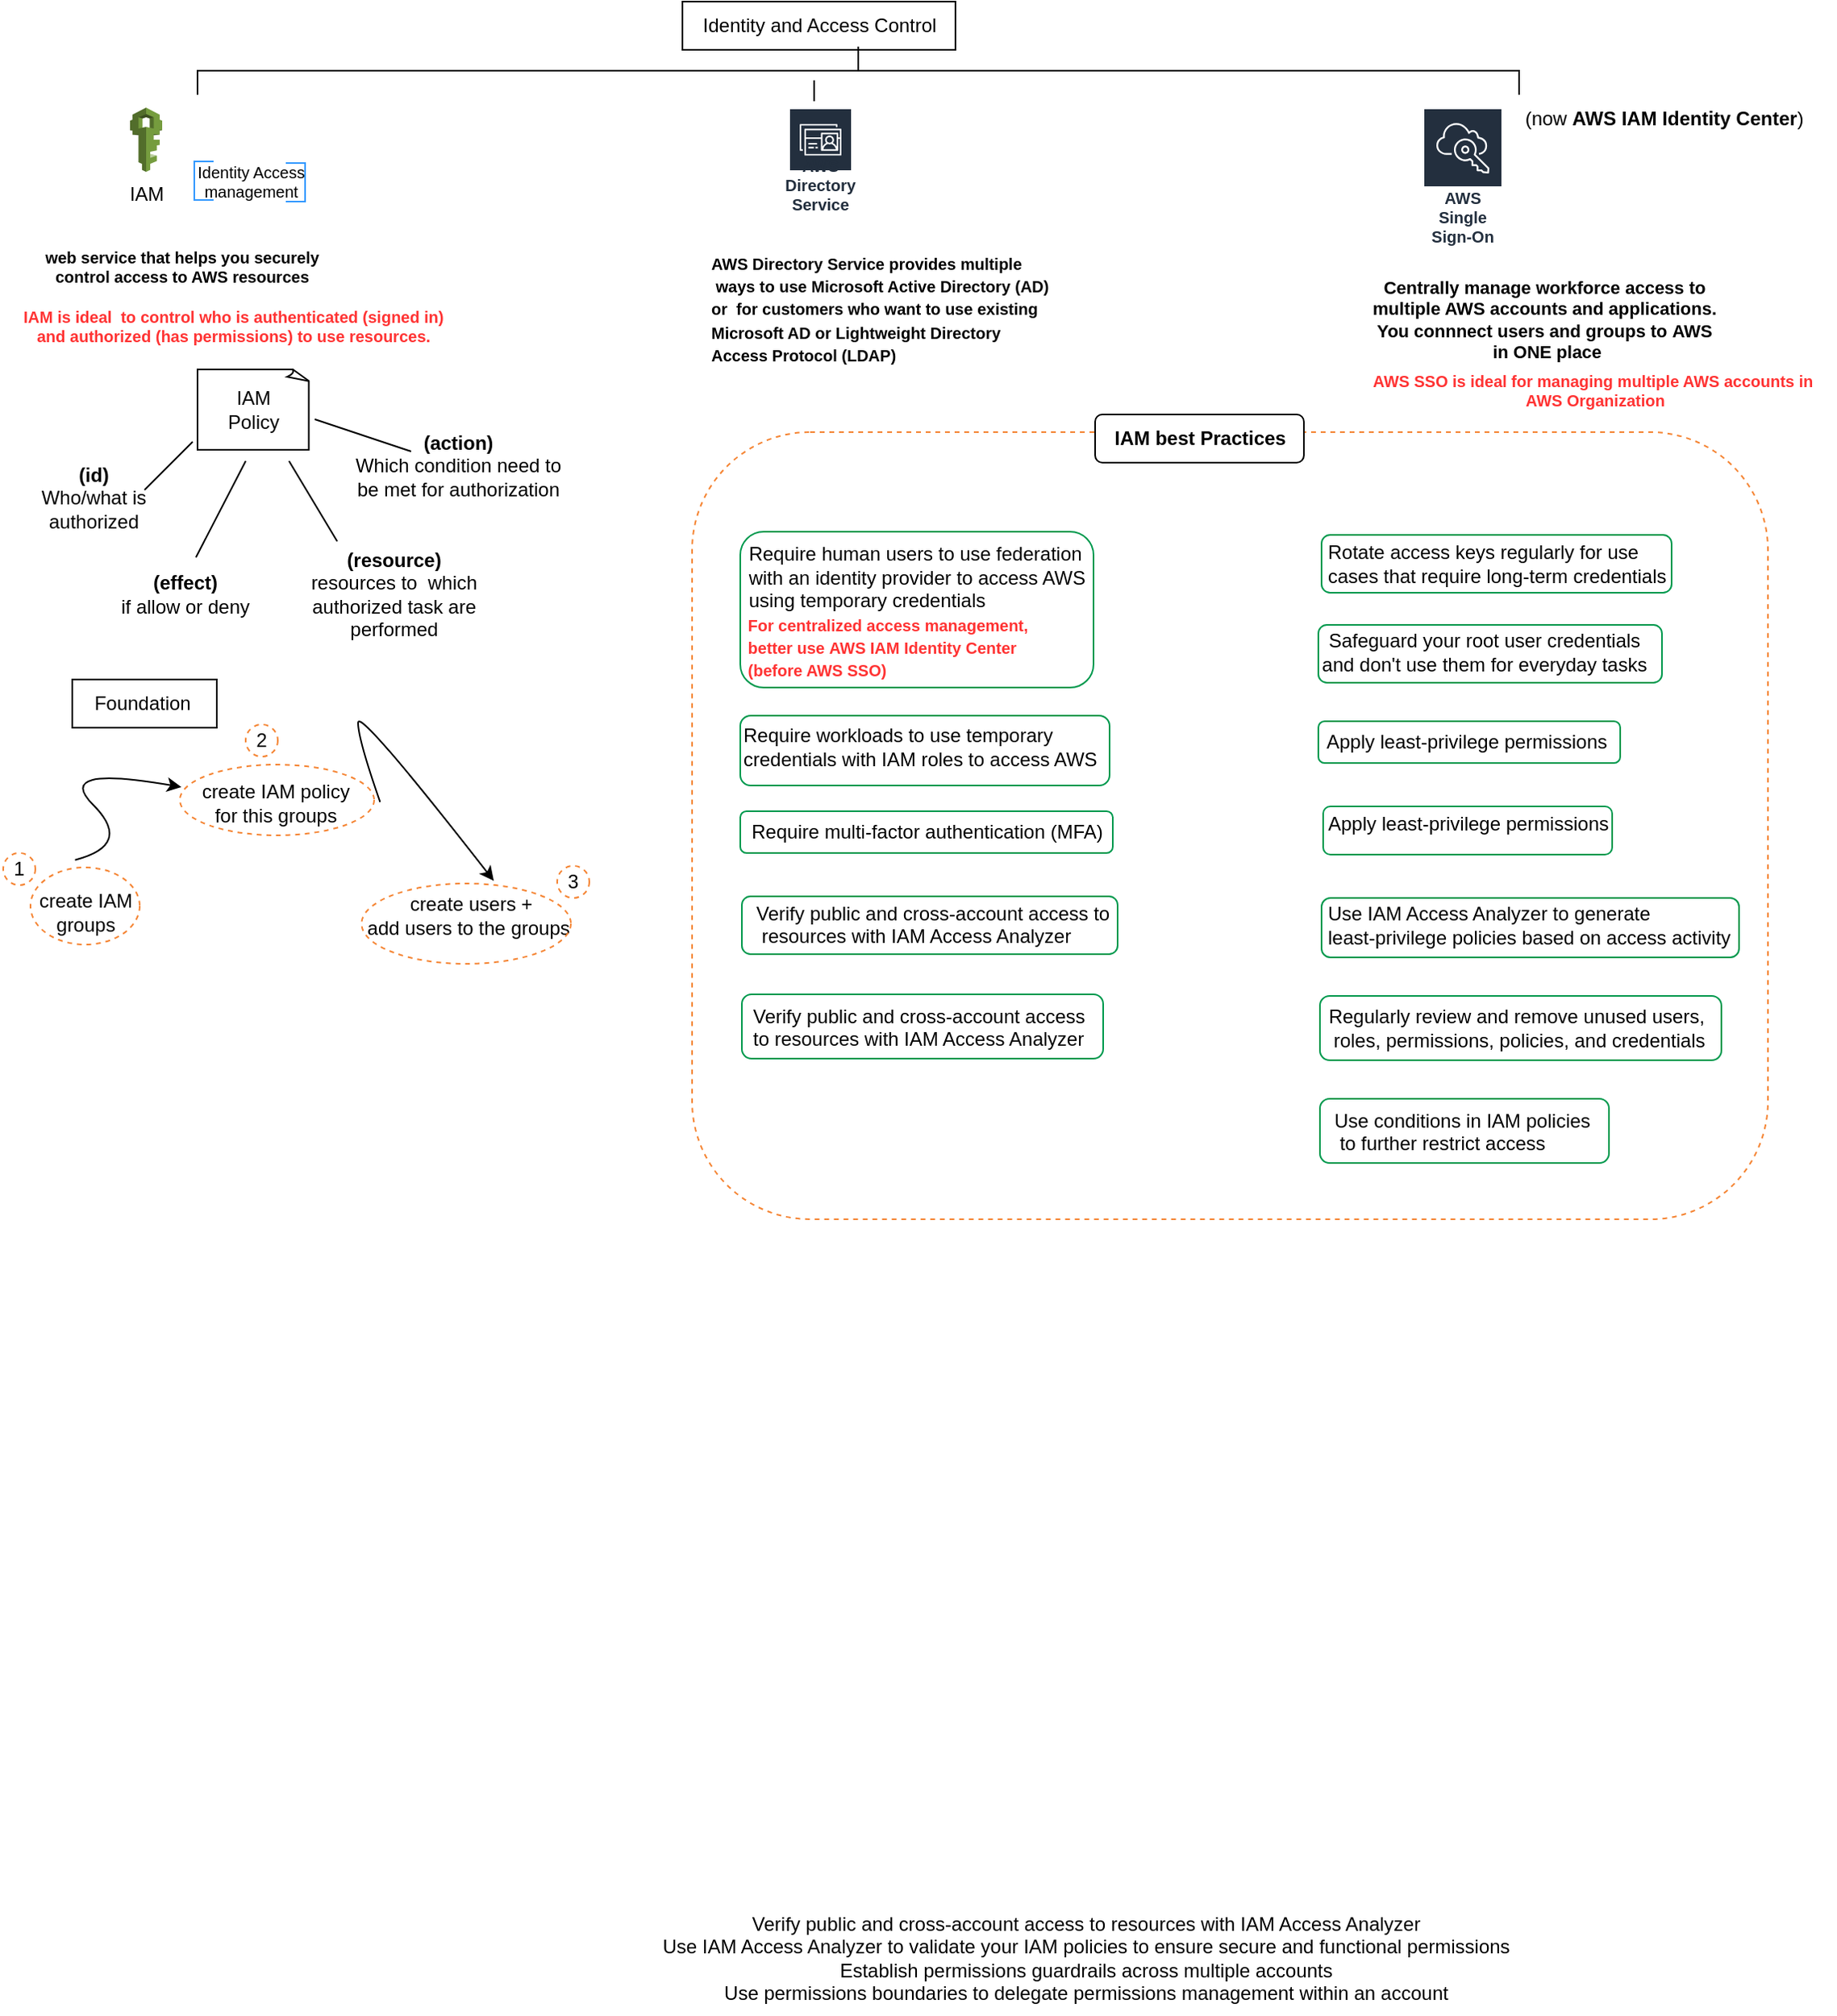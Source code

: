 <mxfile version="20.2.2" type="github">
  <diagram id="OgJnFtuqC-TfCC11IxQE" name="Page-1">
    <mxGraphModel dx="1251" dy="735" grid="1" gridSize="10" guides="1" tooltips="1" connect="1" arrows="1" fold="1" page="1" pageScale="1" pageWidth="1169" pageHeight="827" math="0" shadow="0">
      <root>
        <mxCell id="0" />
        <mxCell id="1" parent="0" />
        <mxCell id="cayYK2lsRnTGkKL964Ff-59" value="" style="rounded=1;whiteSpace=wrap;html=1;fontSize=12;fontColor=#000000;strokeColor=#F58534;fillColor=none;dashed=1;" vertex="1" parent="1">
          <mxGeometry x="450" y="290" width="670" height="490" as="geometry" />
        </mxCell>
        <mxCell id="KO169NFU9r2nEMWuAxQc-61" value="&lt;b&gt;IAM best Practices&lt;/b&gt;" style="text;html=1;align=center;verticalAlign=middle;resizable=0;points=[];autosize=1;strokeColor=default;fillColor=#FFFFFF;fontSize=12;fontColor=#000000;rounded=1;" parent="1" vertex="1">
          <mxGeometry x="701" y="279" width="130" height="30" as="geometry" />
        </mxCell>
        <mxCell id="KO169NFU9r2nEMWuAxQc-47" value="" style="group" parent="1" vertex="1" connectable="0">
          <mxGeometry x="242" y="571" width="150" height="50" as="geometry" />
        </mxCell>
        <mxCell id="KO169NFU9r2nEMWuAxQc-41" value="create users +&lt;br&gt;add users to the groups&amp;nbsp;" style="text;html=1;align=center;verticalAlign=middle;resizable=0;points=[];autosize=1;strokeColor=none;fillColor=none;fontSize=12;fontColor=#000000;" parent="KO169NFU9r2nEMWuAxQc-47" vertex="1">
          <mxGeometry x="-5.172" width="150" height="40" as="geometry" />
        </mxCell>
        <mxCell id="KO169NFU9r2nEMWuAxQc-44" value="" style="ellipse;whiteSpace=wrap;html=1;fontSize=12;fontColor=#000000;strokeColor=#F58534;fillColor=none;dashed=1;" parent="KO169NFU9r2nEMWuAxQc-47" vertex="1">
          <mxGeometry x="2.172" width="130.345" height="50" as="geometry" />
        </mxCell>
        <mxCell id="KO169NFU9r2nEMWuAxQc-45" value="" style="group" parent="1" vertex="1" connectable="0">
          <mxGeometry x="32" y="561" width="80" height="48" as="geometry" />
        </mxCell>
        <mxCell id="KO169NFU9r2nEMWuAxQc-39" value="create IAM &lt;br&gt;groups" style="text;html=1;align=center;verticalAlign=middle;resizable=0;points=[];autosize=1;strokeColor=none;fillColor=none;fontSize=12;fontColor=#000000;" parent="KO169NFU9r2nEMWuAxQc-45" vertex="1">
          <mxGeometry y="8" width="80" height="40" as="geometry" />
        </mxCell>
        <mxCell id="KO169NFU9r2nEMWuAxQc-42" value="" style="ellipse;whiteSpace=wrap;html=1;fontSize=12;fontColor=#000000;strokeColor=#F58534;fillColor=none;dashed=1;" parent="KO169NFU9r2nEMWuAxQc-45" vertex="1">
          <mxGeometry x="6" width="68" height="48" as="geometry" />
        </mxCell>
        <mxCell id="KO169NFU9r2nEMWuAxQc-6" value="&lt;font color=&quot;#000000&quot; style=&quot;&quot;&gt;&lt;span style=&quot;font-size: 12px;&quot;&gt;(now&amp;nbsp;&lt;b&gt;AWS IAM Identity Center&lt;/b&gt;&lt;/span&gt;&lt;span style=&quot;font-size: 12px;&quot;&gt;)&lt;/span&gt;&lt;/font&gt;" style="text;html=1;align=center;verticalAlign=middle;resizable=0;points=[];autosize=1;strokeColor=none;fillColor=none;fontSize=10;fontColor=#FF3333;" parent="1" vertex="1">
          <mxGeometry x="955" y="80" width="200" height="30" as="geometry" />
        </mxCell>
        <mxCell id="KO169NFU9r2nEMWuAxQc-1" value="Identity and Access Control" style="text;html=1;align=center;verticalAlign=middle;resizable=0;points=[];autosize=1;strokeColor=default;fillColor=none;" parent="1" vertex="1">
          <mxGeometry x="444" y="22" width="170" height="30" as="geometry" />
        </mxCell>
        <mxCell id="KO169NFU9r2nEMWuAxQc-5" value="&lt;font style=&quot;font-size: 10px;&quot;&gt;&lt;b style=&quot;&quot;&gt;AWS Directory Service provides multiple&lt;br&gt;&amp;nbsp;ways to use Microsoft Active Directory (AD) &lt;br&gt;or&amp;nbsp;&amp;nbsp;for customers who want to use existing &lt;br&gt;Microsoft AD or Lightweight Directory &lt;br&gt;Access Protocol (LDAP)&lt;/b&gt;&lt;/font&gt;" style="text;html=1;align=left;verticalAlign=middle;resizable=0;points=[];autosize=1;strokeColor=none;fillColor=none;" parent="1" vertex="1">
          <mxGeometry x="460" y="167.5" width="230" height="90" as="geometry" />
        </mxCell>
        <mxCell id="KO169NFU9r2nEMWuAxQc-12" value="&lt;div style=&quot;font-size: 11px;&quot;&gt;&lt;b&gt;&lt;font style=&quot;font-size: 11px;&quot;&gt;Centrally manage workforce access to&amp;nbsp;&lt;/font&gt;&lt;/b&gt;&lt;/div&gt;&lt;div style=&quot;font-size: 11px;&quot;&gt;&lt;b&gt;&lt;font style=&quot;font-size: 11px;&quot;&gt;multiple AWS accounts and applications.&amp;nbsp;&lt;/font&gt;&lt;/b&gt;&lt;/div&gt;&lt;div style=&quot;font-size: 11px;&quot;&gt;&lt;b&gt;&lt;font style=&quot;font-size: 11px;&quot;&gt;You connnect users and groups to&amp;nbsp;&lt;/font&gt;&lt;/b&gt;&lt;b style=&quot;background-color: initial;&quot;&gt;AWS&amp;nbsp;&lt;/b&gt;&lt;/div&gt;&lt;div style=&quot;font-size: 11px;&quot;&gt;&lt;b style=&quot;background-color: initial;&quot;&gt;in ONE place&lt;/b&gt;&lt;/div&gt;" style="text;html=1;align=center;verticalAlign=middle;resizable=0;points=[];autosize=1;strokeColor=none;fillColor=none;fontSize=12;fontColor=#000000;" parent="1" vertex="1">
          <mxGeometry x="862" y="184.5" width="240" height="70" as="geometry" />
        </mxCell>
        <mxCell id="KO169NFU9r2nEMWuAxQc-14" value="Identity Access&lt;br&gt;management" style="text;html=1;align=center;verticalAlign=middle;resizable=0;points=[];autosize=1;strokeColor=none;fillColor=none;fontSize=10;fontColor=#000000;" parent="1" vertex="1">
          <mxGeometry x="130" y="114" width="90" height="40" as="geometry" />
        </mxCell>
        <mxCell id="KO169NFU9r2nEMWuAxQc-17" value="" style="strokeWidth=1;html=1;shape=mxgraph.flowchart.annotation_1;align=left;pointerEvents=1;fontColor=#000033;fillColor=none;strokeColor=#3399FF;" parent="1" vertex="1">
          <mxGeometry x="140" y="121.5" width="12" height="24" as="geometry" />
        </mxCell>
        <mxCell id="KO169NFU9r2nEMWuAxQc-18" value="" style="strokeWidth=1;html=1;shape=mxgraph.flowchart.annotation_1;align=left;pointerEvents=1;fontColor=#000033;fillColor=none;direction=west;strokeColor=#3399FF;" parent="1" vertex="1">
          <mxGeometry x="197" y="122.5" width="12" height="24" as="geometry" />
        </mxCell>
        <mxCell id="KO169NFU9r2nEMWuAxQc-19" value="AWS SSO is ideal for managing multiple AWS accounts in&amp;nbsp;&lt;br&gt;AWS Organization" style="text;html=1;align=center;verticalAlign=middle;resizable=0;points=[];autosize=1;strokeColor=none;fillColor=none;fontSize=10;fontColor=#FF3333;fontStyle=1" parent="1" vertex="1">
          <mxGeometry x="862" y="244" width="300" height="40" as="geometry" />
        </mxCell>
        <mxCell id="KO169NFU9r2nEMWuAxQc-20" value="&lt;font color=&quot;#000000&quot;&gt;web service that helps you securely &lt;br&gt;control access to AWS resources&lt;/font&gt;" style="text;html=1;align=center;verticalAlign=middle;resizable=0;points=[];autosize=1;strokeColor=none;fillColor=none;fontSize=10;fontColor=#FF3333;fontStyle=1" parent="1" vertex="1">
          <mxGeometry x="37" y="166.5" width="190" height="40" as="geometry" />
        </mxCell>
        <mxCell id="KO169NFU9r2nEMWuAxQc-21" value="&lt;font color=&quot;#ff3333&quot;&gt;&lt;b&gt;IAM is ideal&amp;nbsp; to control&amp;nbsp;who is authenticated (signed in)&lt;br&gt;&amp;nbsp;and authorized (has permissions) to use resources.&amp;nbsp;&lt;/b&gt;&lt;/font&gt;" style="text;html=1;align=center;verticalAlign=middle;resizable=0;points=[];autosize=1;strokeColor=none;fillColor=none;fontSize=10;fontColor=#000000;" parent="1" vertex="1">
          <mxGeometry x="19" y="204" width="290" height="40" as="geometry" />
        </mxCell>
        <mxCell id="KO169NFU9r2nEMWuAxQc-24" value="IAM" style="outlineConnect=0;dashed=0;verticalLabelPosition=bottom;verticalAlign=top;align=center;html=1;shape=mxgraph.aws3.iam;fillColor=#759C3E;gradientColor=none;fontSize=12;fontColor=#000000;strokeColor=#000000;" parent="1" vertex="1">
          <mxGeometry x="100" y="88" width="20" height="40" as="geometry" />
        </mxCell>
        <mxCell id="KO169NFU9r2nEMWuAxQc-26" value="AWS Directory Service" style="sketch=0;outlineConnect=0;fontColor=#232F3E;gradientColor=none;strokeColor=#ffffff;fillColor=#232F3E;dashed=0;verticalLabelPosition=middle;verticalAlign=bottom;align=center;html=1;whiteSpace=wrap;fontSize=10;fontStyle=1;spacing=3;shape=mxgraph.aws4.productIcon;prIcon=mxgraph.aws4.directory_service;" parent="1" vertex="1">
          <mxGeometry x="510" y="88" width="40" height="70" as="geometry" />
        </mxCell>
        <mxCell id="KO169NFU9r2nEMWuAxQc-27" value="AWS Single Sign-On" style="sketch=0;outlineConnect=0;fontColor=#232F3E;gradientColor=none;strokeColor=#ffffff;fillColor=#232F3E;dashed=0;verticalLabelPosition=middle;verticalAlign=bottom;align=center;html=1;whiteSpace=wrap;fontSize=10;fontStyle=1;spacing=3;shape=mxgraph.aws4.productIcon;prIcon=mxgraph.aws4.single_sign_on;" parent="1" vertex="1">
          <mxGeometry x="905" y="88" width="50" height="90" as="geometry" />
        </mxCell>
        <mxCell id="KO169NFU9r2nEMWuAxQc-29" value="IAM&lt;br&gt;Policy" style="whiteSpace=wrap;html=1;shape=mxgraph.basic.document;fontSize=12;fontColor=#000000;strokeColor=#000000;fillColor=none;" parent="1" vertex="1">
          <mxGeometry x="142" y="251" width="70" height="50" as="geometry" />
        </mxCell>
        <mxCell id="KO169NFU9r2nEMWuAxQc-30" value="&lt;b&gt;(id)&lt;br&gt;&lt;/b&gt;Who/what is &lt;br&gt;authorized" style="text;html=1;align=center;verticalAlign=middle;resizable=0;points=[];autosize=1;strokeColor=none;fillColor=none;fontSize=12;fontColor=#000000;" parent="1" vertex="1">
          <mxGeometry x="32" y="301" width="90" height="60" as="geometry" />
        </mxCell>
        <mxCell id="KO169NFU9r2nEMWuAxQc-31" value="&lt;b&gt;(action)&lt;/b&gt;&lt;br&gt;Which condition need to &lt;br&gt;be met for authorization" style="text;html=1;align=center;verticalAlign=middle;resizable=0;points=[];autosize=1;strokeColor=none;fillColor=none;fontSize=12;fontColor=#000000;" parent="1" vertex="1">
          <mxGeometry x="229" y="281" width="150" height="60" as="geometry" />
        </mxCell>
        <mxCell id="KO169NFU9r2nEMWuAxQc-32" value="&lt;b&gt;(effect)&lt;/b&gt;&lt;br&gt;if allow or deny&lt;br&gt;" style="text;html=1;align=center;verticalAlign=middle;resizable=0;points=[];autosize=1;strokeColor=none;fillColor=none;fontSize=12;fontColor=#000000;" parent="1" vertex="1">
          <mxGeometry x="84" y="371" width="100" height="40" as="geometry" />
        </mxCell>
        <mxCell id="KO169NFU9r2nEMWuAxQc-33" value="&lt;b&gt;(resource)&lt;/b&gt;&lt;br&gt;resources to&amp;nbsp; which &lt;br&gt;authorized task are &lt;br&gt;performed" style="text;html=1;align=center;verticalAlign=middle;resizable=0;points=[];autosize=1;strokeColor=none;fillColor=none;fontSize=12;fontColor=#000000;" parent="1" vertex="1">
          <mxGeometry x="199" y="356" width="130" height="70" as="geometry" />
        </mxCell>
        <mxCell id="KO169NFU9r2nEMWuAxQc-34" value="" style="endArrow=none;html=1;rounded=0;fontSize=12;fontColor=#000000;" parent="1" edge="1">
          <mxGeometry width="50" height="50" relative="1" as="geometry">
            <mxPoint x="109" y="326" as="sourcePoint" />
            <mxPoint x="139" y="296" as="targetPoint" />
          </mxGeometry>
        </mxCell>
        <mxCell id="KO169NFU9r2nEMWuAxQc-35" value="" style="endArrow=none;html=1;rounded=0;fontSize=12;fontColor=#000000;" parent="1" edge="1">
          <mxGeometry width="50" height="50" relative="1" as="geometry">
            <mxPoint x="141" y="368" as="sourcePoint" />
            <mxPoint x="172" y="308" as="targetPoint" />
          </mxGeometry>
        </mxCell>
        <mxCell id="KO169NFU9r2nEMWuAxQc-36" value="" style="endArrow=none;html=1;rounded=0;fontSize=12;fontColor=#000000;" parent="1" edge="1">
          <mxGeometry width="50" height="50" relative="1" as="geometry">
            <mxPoint x="229" y="358" as="sourcePoint" />
            <mxPoint x="199" y="308" as="targetPoint" />
          </mxGeometry>
        </mxCell>
        <mxCell id="KO169NFU9r2nEMWuAxQc-37" value="" style="endArrow=none;html=1;rounded=0;fontSize=12;fontColor=#000000;" parent="1" edge="1">
          <mxGeometry width="50" height="50" relative="1" as="geometry">
            <mxPoint x="275" y="302" as="sourcePoint" />
            <mxPoint x="215" y="282" as="targetPoint" />
          </mxGeometry>
        </mxCell>
        <mxCell id="KO169NFU9r2nEMWuAxQc-38" value="Foundation&amp;nbsp;" style="text;html=1;align=center;verticalAlign=middle;resizable=0;points=[];autosize=1;strokeColor=#000000;fillColor=none;fontSize=12;fontColor=#000000;" parent="1" vertex="1">
          <mxGeometry x="64" y="444" width="90" height="30" as="geometry" />
        </mxCell>
        <mxCell id="KO169NFU9r2nEMWuAxQc-46" value="" style="group" parent="1" vertex="1" connectable="0">
          <mxGeometry x="131" y="497" width="121" height="44" as="geometry" />
        </mxCell>
        <mxCell id="KO169NFU9r2nEMWuAxQc-43" value="" style="ellipse;whiteSpace=wrap;html=1;fontSize=12;fontColor=#000000;strokeColor=#F58534;fillColor=none;dashed=1;" parent="KO169NFU9r2nEMWuAxQc-46" vertex="1">
          <mxGeometry width="121" height="44" as="geometry" />
        </mxCell>
        <mxCell id="KO169NFU9r2nEMWuAxQc-40" value="create IAM policy&amp;nbsp;&lt;br&gt;for this groups&amp;nbsp;" style="text;html=1;align=center;verticalAlign=middle;resizable=0;points=[];autosize=1;strokeColor=none;fillColor=none;fontSize=12;fontColor=#000000;" parent="KO169NFU9r2nEMWuAxQc-46" vertex="1">
          <mxGeometry x="1" y="4" width="120" height="40" as="geometry" />
        </mxCell>
        <mxCell id="KO169NFU9r2nEMWuAxQc-48" value="" style="curved=1;endArrow=classic;html=1;rounded=0;fontSize=12;fontColor=#000000;exitX=0.408;exitY=-0.097;exitDx=0;exitDy=0;exitPerimeter=0;" parent="1" source="KO169NFU9r2nEMWuAxQc-42" edge="1">
          <mxGeometry width="50" height="50" relative="1" as="geometry">
            <mxPoint x="52" y="547" as="sourcePoint" />
            <mxPoint x="132" y="511" as="targetPoint" />
            <Array as="points">
              <mxPoint x="102" y="547" />
              <mxPoint x="52" y="497" />
            </Array>
          </mxGeometry>
        </mxCell>
        <mxCell id="KO169NFU9r2nEMWuAxQc-49" value="" style="curved=1;endArrow=classic;html=1;rounded=0;fontSize=12;fontColor=#000000;exitX=0.408;exitY=-0.097;exitDx=0;exitDy=0;exitPerimeter=0;entryX=0.598;entryY=-0.041;entryDx=0;entryDy=0;entryPerimeter=0;" parent="1" target="KO169NFU9r2nEMWuAxQc-41" edge="1">
          <mxGeometry width="50" height="50" relative="1" as="geometry">
            <mxPoint x="255.74" y="520.34" as="sourcePoint" />
            <mxPoint x="321.996" y="474.996" as="targetPoint" />
            <Array as="points">
              <mxPoint x="242" y="481" />
              <mxPoint x="241.996" y="460.996" />
            </Array>
          </mxGeometry>
        </mxCell>
        <mxCell id="KO169NFU9r2nEMWuAxQc-50" value="1" style="ellipse;whiteSpace=wrap;html=1;aspect=fixed;dashed=1;fontSize=12;fontColor=#000000;strokeColor=#F58534;fillColor=none;" parent="1" vertex="1">
          <mxGeometry x="21" y="552" width="20" height="20" as="geometry" />
        </mxCell>
        <mxCell id="KO169NFU9r2nEMWuAxQc-55" value="2" style="ellipse;whiteSpace=wrap;html=1;aspect=fixed;dashed=1;fontSize=12;fontColor=#000000;strokeColor=#F58534;fillColor=none;" parent="1" vertex="1">
          <mxGeometry x="172" y="472" width="20" height="20" as="geometry" />
        </mxCell>
        <mxCell id="KO169NFU9r2nEMWuAxQc-57" value="3" style="ellipse;whiteSpace=wrap;html=1;aspect=fixed;dashed=1;fontSize=12;fontColor=#000000;strokeColor=#F58534;fillColor=none;" parent="1" vertex="1">
          <mxGeometry x="366" y="560" width="20" height="20" as="geometry" />
        </mxCell>
        <mxCell id="KO169NFU9r2nEMWuAxQc-60" value="" style="endArrow=none;html=1;rounded=0;fontSize=12;fontColor=#000000;" parent="1" edge="1">
          <mxGeometry width="50" height="50" relative="1" as="geometry">
            <mxPoint x="526" y="84" as="sourcePoint" />
            <mxPoint x="526" y="71" as="targetPoint" />
          </mxGeometry>
        </mxCell>
        <mxCell id="KO169NFU9r2nEMWuAxQc-58" value="" style="strokeWidth=1;html=1;shape=mxgraph.flowchart.annotation_2;align=left;labelPosition=right;pointerEvents=1;fontSize=12;fontColor=#000000;fillColor=none;direction=south;" parent="1" vertex="1">
          <mxGeometry x="142" y="50" width="823" height="30" as="geometry" />
        </mxCell>
        <mxCell id="cayYK2lsRnTGkKL964Ff-32" value="&lt;div&gt;&lt;br&gt;&lt;/div&gt;&lt;div&gt;&lt;br&gt;&lt;/div&gt;&lt;div&gt;&lt;br&gt;&lt;/div&gt;&lt;div&gt;&lt;br&gt;&lt;/div&gt;&lt;div&gt;&lt;br&gt;&lt;/div&gt;&lt;div&gt;&lt;br&gt;&lt;/div&gt;&lt;div&gt;&lt;br&gt;&lt;/div&gt;&lt;div&gt;Verify public and cross-account access to resources with IAM Access Analyzer&lt;/div&gt;&lt;div&gt;Use IAM Access Analyzer to validate your IAM policies to ensure secure and functional permissions&lt;/div&gt;&lt;div&gt;Establish permissions guardrails across multiple accounts&lt;/div&gt;&lt;div&gt;Use permissions boundaries to delegate permissions management within an account&lt;/div&gt;" style="text;html=1;align=center;verticalAlign=middle;resizable=0;points=[];autosize=1;strokeColor=none;fillColor=none;" vertex="1" parent="1">
          <mxGeometry x="420" y="1105" width="550" height="170" as="geometry" />
        </mxCell>
        <mxCell id="cayYK2lsRnTGkKL964Ff-33" value="&amp;nbsp;Require human users to use federation &lt;br&gt;&amp;nbsp;with an identity provider to access AWS &lt;br&gt;&amp;nbsp;using temporary credentials&lt;br&gt;&lt;font color=&quot;#ff3333&quot; style=&quot;font-size: 10px;&quot;&gt;&lt;b&gt;&amp;nbsp;For centralized access management, &lt;br&gt;&amp;nbsp;better use&amp;nbsp;AWS IAM Identity Center&lt;br&gt;&amp;nbsp;(before AWS SSO)&lt;/b&gt;&lt;/font&gt;" style="text;html=1;align=left;verticalAlign=middle;resizable=0;points=[];autosize=1;strokeColor=none;fillColor=none;rounded=1;" vertex="1" parent="1">
          <mxGeometry x="480" y="352" width="240" height="100" as="geometry" />
        </mxCell>
        <mxCell id="cayYK2lsRnTGkKL964Ff-34" value="&lt;font color=&quot;#000000&quot; style=&quot;font-size: 12px;&quot;&gt;Require workloads to use temporary &lt;br&gt;credentials with IAM roles to access AWS&lt;/font&gt;" style="text;html=1;align=left;verticalAlign=middle;resizable=0;points=[];autosize=1;strokeColor=none;fillColor=none;fontSize=10;fontColor=#FF3333;rounded=1;arcSize=11;" vertex="1" parent="1">
          <mxGeometry x="480" y="466" width="240" height="40" as="geometry" />
        </mxCell>
        <mxCell id="cayYK2lsRnTGkKL964Ff-35" value="" style="rounded=1;whiteSpace=wrap;html=1;fontSize=12;fontColor=#000000;strokeColor=#00994D;fillColor=none;" vertex="1" parent="1">
          <mxGeometry x="480" y="352" width="220" height="97" as="geometry" />
        </mxCell>
        <mxCell id="cayYK2lsRnTGkKL964Ff-36" value="" style="rounded=1;whiteSpace=wrap;html=1;fontSize=12;fontColor=#000000;strokeColor=#00994D;fillColor=none;" vertex="1" parent="1">
          <mxGeometry x="480" y="466.5" width="230" height="43.5" as="geometry" />
        </mxCell>
        <mxCell id="cayYK2lsRnTGkKL964Ff-37" value="Require multi-factor authentication (MFA)" style="text;html=1;align=center;verticalAlign=middle;resizable=0;points=[];autosize=1;strokeColor=none;fillColor=none;fontSize=12;fontColor=#000000;" vertex="1" parent="1">
          <mxGeometry x="476" y="524" width="240" height="30" as="geometry" />
        </mxCell>
        <mxCell id="cayYK2lsRnTGkKL964Ff-39" value="" style="rounded=1;whiteSpace=wrap;html=1;fontSize=12;fontColor=#000000;strokeColor=#00994D;fillColor=none;" vertex="1" parent="1">
          <mxGeometry x="480" y="526" width="232" height="26" as="geometry" />
        </mxCell>
        <mxCell id="cayYK2lsRnTGkKL964Ff-40" value="Rotate access keys regularly for use &lt;br&gt;cases&amp;nbsp;that require long-term credentials" style="text;html=1;align=left;verticalAlign=middle;resizable=0;points=[];autosize=1;strokeColor=none;fillColor=none;fontSize=12;fontColor=#000000;" vertex="1" parent="1">
          <mxGeometry x="844" y="352" width="230" height="40" as="geometry" />
        </mxCell>
        <mxCell id="cayYK2lsRnTGkKL964Ff-41" value="" style="rounded=1;whiteSpace=wrap;html=1;fontSize=12;fontColor=#000000;strokeColor=#00994D;fillColor=none;" vertex="1" parent="1">
          <mxGeometry x="842" y="354" width="218" height="36" as="geometry" />
        </mxCell>
        <mxCell id="cayYK2lsRnTGkKL964Ff-42" value="Safeguard your root user credentials &lt;br&gt;and don&#39;t use them for everyday tasks" style="text;html=1;align=center;verticalAlign=middle;resizable=0;points=[];autosize=1;strokeColor=none;fillColor=none;fontSize=12;fontColor=#000000;" vertex="1" parent="1">
          <mxGeometry x="828" y="407" width="230" height="40" as="geometry" />
        </mxCell>
        <mxCell id="cayYK2lsRnTGkKL964Ff-43" value="" style="rounded=1;whiteSpace=wrap;html=1;fontSize=12;fontColor=#000000;strokeColor=#00994D;fillColor=none;" vertex="1" parent="1">
          <mxGeometry x="840" y="410" width="214" height="36" as="geometry" />
        </mxCell>
        <mxCell id="cayYK2lsRnTGkKL964Ff-44" value="Apply least-privilege permissions" style="text;html=1;align=center;verticalAlign=middle;resizable=0;points=[];autosize=1;strokeColor=none;fillColor=none;fontSize=12;fontColor=#000000;" vertex="1" parent="1">
          <mxGeometry x="832" y="468" width="200" height="30" as="geometry" />
        </mxCell>
        <mxCell id="cayYK2lsRnTGkKL964Ff-45" value="" style="rounded=1;whiteSpace=wrap;html=1;fontSize=12;fontColor=#000000;strokeColor=#00994D;fillColor=none;" vertex="1" parent="1">
          <mxGeometry x="840" y="470" width="188" height="26" as="geometry" />
        </mxCell>
        <mxCell id="cayYK2lsRnTGkKL964Ff-46" value="Apply least-privilege permissions" style="text;html=1;align=center;verticalAlign=middle;resizable=0;points=[];autosize=1;strokeColor=none;fillColor=none;fontSize=12;fontColor=#000000;" vertex="1" parent="1">
          <mxGeometry x="833" y="519" width="200" height="30" as="geometry" />
        </mxCell>
        <mxCell id="cayYK2lsRnTGkKL964Ff-47" value="" style="rounded=1;whiteSpace=wrap;html=1;fontSize=12;fontColor=#000000;strokeColor=#00994D;fillColor=none;" vertex="1" parent="1">
          <mxGeometry x="481" y="640" width="225" height="40" as="geometry" />
        </mxCell>
        <mxCell id="cayYK2lsRnTGkKL964Ff-48" value="" style="rounded=1;whiteSpace=wrap;html=1;fontSize=12;fontColor=#000000;strokeColor=#00994D;fillColor=none;" vertex="1" parent="1">
          <mxGeometry x="843" y="523" width="180" height="30" as="geometry" />
        </mxCell>
        <mxCell id="cayYK2lsRnTGkKL964Ff-50" value="Use IAM Access Analyzer to generate &lt;br&gt;least-privilege&amp;nbsp;policies based on access activity" style="text;html=1;align=left;verticalAlign=middle;resizable=0;points=[];autosize=1;strokeColor=none;fillColor=none;fontSize=12;fontColor=#000000;" vertex="1" parent="1">
          <mxGeometry x="844" y="577" width="270" height="40" as="geometry" />
        </mxCell>
        <mxCell id="cayYK2lsRnTGkKL964Ff-51" value="" style="rounded=1;whiteSpace=wrap;html=1;fontSize=12;fontColor=#000000;strokeColor=#00994D;fillColor=none;" vertex="1" parent="1">
          <mxGeometry x="842" y="580" width="260" height="37" as="geometry" />
        </mxCell>
        <mxCell id="cayYK2lsRnTGkKL964Ff-52" value="Regularly review and remove unused users,&lt;br&gt;&amp;nbsp;roles, permissions, policies, and credentials" style="text;html=1;align=center;verticalAlign=middle;resizable=0;points=[];autosize=1;strokeColor=none;fillColor=none;fontSize=12;fontColor=#000000;" vertex="1" parent="1">
          <mxGeometry x="833" y="641" width="260" height="40" as="geometry" />
        </mxCell>
        <mxCell id="cayYK2lsRnTGkKL964Ff-53" value="" style="rounded=1;whiteSpace=wrap;html=1;fontSize=12;fontColor=#000000;strokeColor=#00994D;fillColor=none;" vertex="1" parent="1">
          <mxGeometry x="841" y="641" width="250" height="40" as="geometry" />
        </mxCell>
        <mxCell id="cayYK2lsRnTGkKL964Ff-54" value="Use conditions in IAM policies&lt;br&gt;&amp;nbsp;to further restrict access" style="text;whiteSpace=wrap;html=1;fontSize=12;fontColor=#000000;" vertex="1" parent="1">
          <mxGeometry x="848" y="705" width="163" height="30" as="geometry" />
        </mxCell>
        <mxCell id="cayYK2lsRnTGkKL964Ff-55" value="" style="rounded=1;whiteSpace=wrap;html=1;fontSize=12;fontColor=#000000;strokeColor=#00994D;fillColor=none;" vertex="1" parent="1">
          <mxGeometry x="841" y="705" width="180" height="40" as="geometry" />
        </mxCell>
        <mxCell id="cayYK2lsRnTGkKL964Ff-56" value="Verify public and cross-account access to&lt;br&gt;&amp;nbsp;resources with IAM Access Analyzer" style="text;whiteSpace=wrap;html=1;fontSize=12;fontColor=#000000;" vertex="1" parent="1">
          <mxGeometry x="488" y="576" width="230" height="40" as="geometry" />
        </mxCell>
        <mxCell id="cayYK2lsRnTGkKL964Ff-57" value="" style="rounded=1;whiteSpace=wrap;html=1;fontSize=12;fontColor=#000000;strokeColor=#00994D;fillColor=none;" vertex="1" parent="1">
          <mxGeometry x="481" y="579" width="234" height="36" as="geometry" />
        </mxCell>
        <mxCell id="cayYK2lsRnTGkKL964Ff-58" value="Verify public and cross-account access &lt;br&gt;to resources with IAM Access Analyzer" style="text;whiteSpace=wrap;html=1;fontSize=12;fontColor=#000000;" vertex="1" parent="1">
          <mxGeometry x="486" y="640" width="220" height="40" as="geometry" />
        </mxCell>
      </root>
    </mxGraphModel>
  </diagram>
</mxfile>
